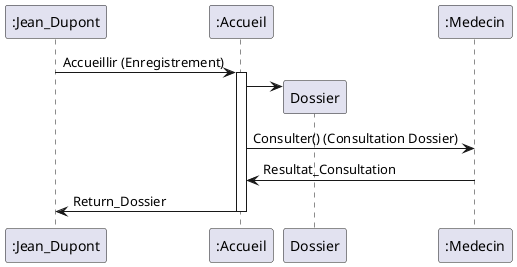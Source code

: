 @startuml


":Jean_Dupont" -> ":Accueil": Accueillir (Enregistrement)
Activate ":Accueil"

create Dossier
":Accueil" -> Dossier:

":Accueil" -> ":Medecin": Consulter() (Consultation Dossier)

":Medecin" -> ":Accueil": Resultat_Consultation

":Accueil" -> ":Jean_Dupont": Return_Dossier

Deactivate ":Accueil"

@enduml
